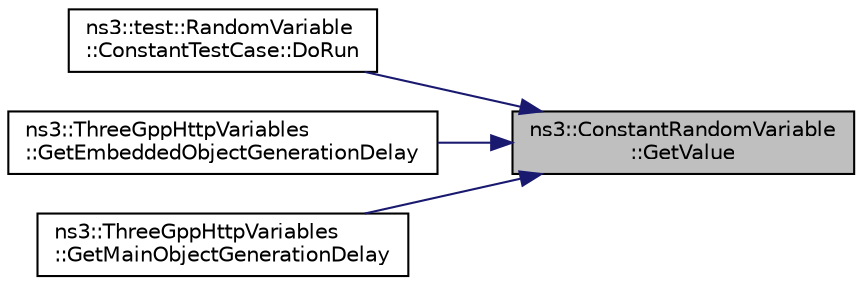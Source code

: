 digraph "ns3::ConstantRandomVariable::GetValue"
{
 // LATEX_PDF_SIZE
  edge [fontname="Helvetica",fontsize="10",labelfontname="Helvetica",labelfontsize="10"];
  node [fontname="Helvetica",fontsize="10",shape=record];
  rankdir="RL";
  Node1 [label="ns3::ConstantRandomVariable\l::GetValue",height=0.2,width=0.4,color="black", fillcolor="grey75", style="filled", fontcolor="black",tooltip="Get the next random value, as a double equal to the argument."];
  Node1 -> Node2 [dir="back",color="midnightblue",fontsize="10",style="solid",fontname="Helvetica"];
  Node2 [label="ns3::test::RandomVariable\l::ConstantTestCase::DoRun",height=0.2,width=0.4,color="black", fillcolor="white", style="filled",URL="$classns3_1_1test_1_1_random_variable_1_1_constant_test_case.html#a75bbe877f296f9fc82116822b7f5fa9d",tooltip="Implementation to actually run this TestCase."];
  Node1 -> Node3 [dir="back",color="midnightblue",fontsize="10",style="solid",fontname="Helvetica"];
  Node3 [label="ns3::ThreeGppHttpVariables\l::GetEmbeddedObjectGenerationDelay",height=0.2,width=0.4,color="black", fillcolor="white", style="filled",URL="$classns3_1_1_three_gpp_http_variables.html#a2db5acc1c4d0ab1c58cd75a740d0181b",tooltip="Returns the constant length of time needed by an HTTP server to generate an embedded object."];
  Node1 -> Node4 [dir="back",color="midnightblue",fontsize="10",style="solid",fontname="Helvetica"];
  Node4 [label="ns3::ThreeGppHttpVariables\l::GetMainObjectGenerationDelay",height=0.2,width=0.4,color="black", fillcolor="white", style="filled",URL="$classns3_1_1_three_gpp_http_variables.html#a69d296f23c418839c2d9595179e34b9e",tooltip="Returns the constant length of time needed by an HTTP server to generate a main object."];
}
